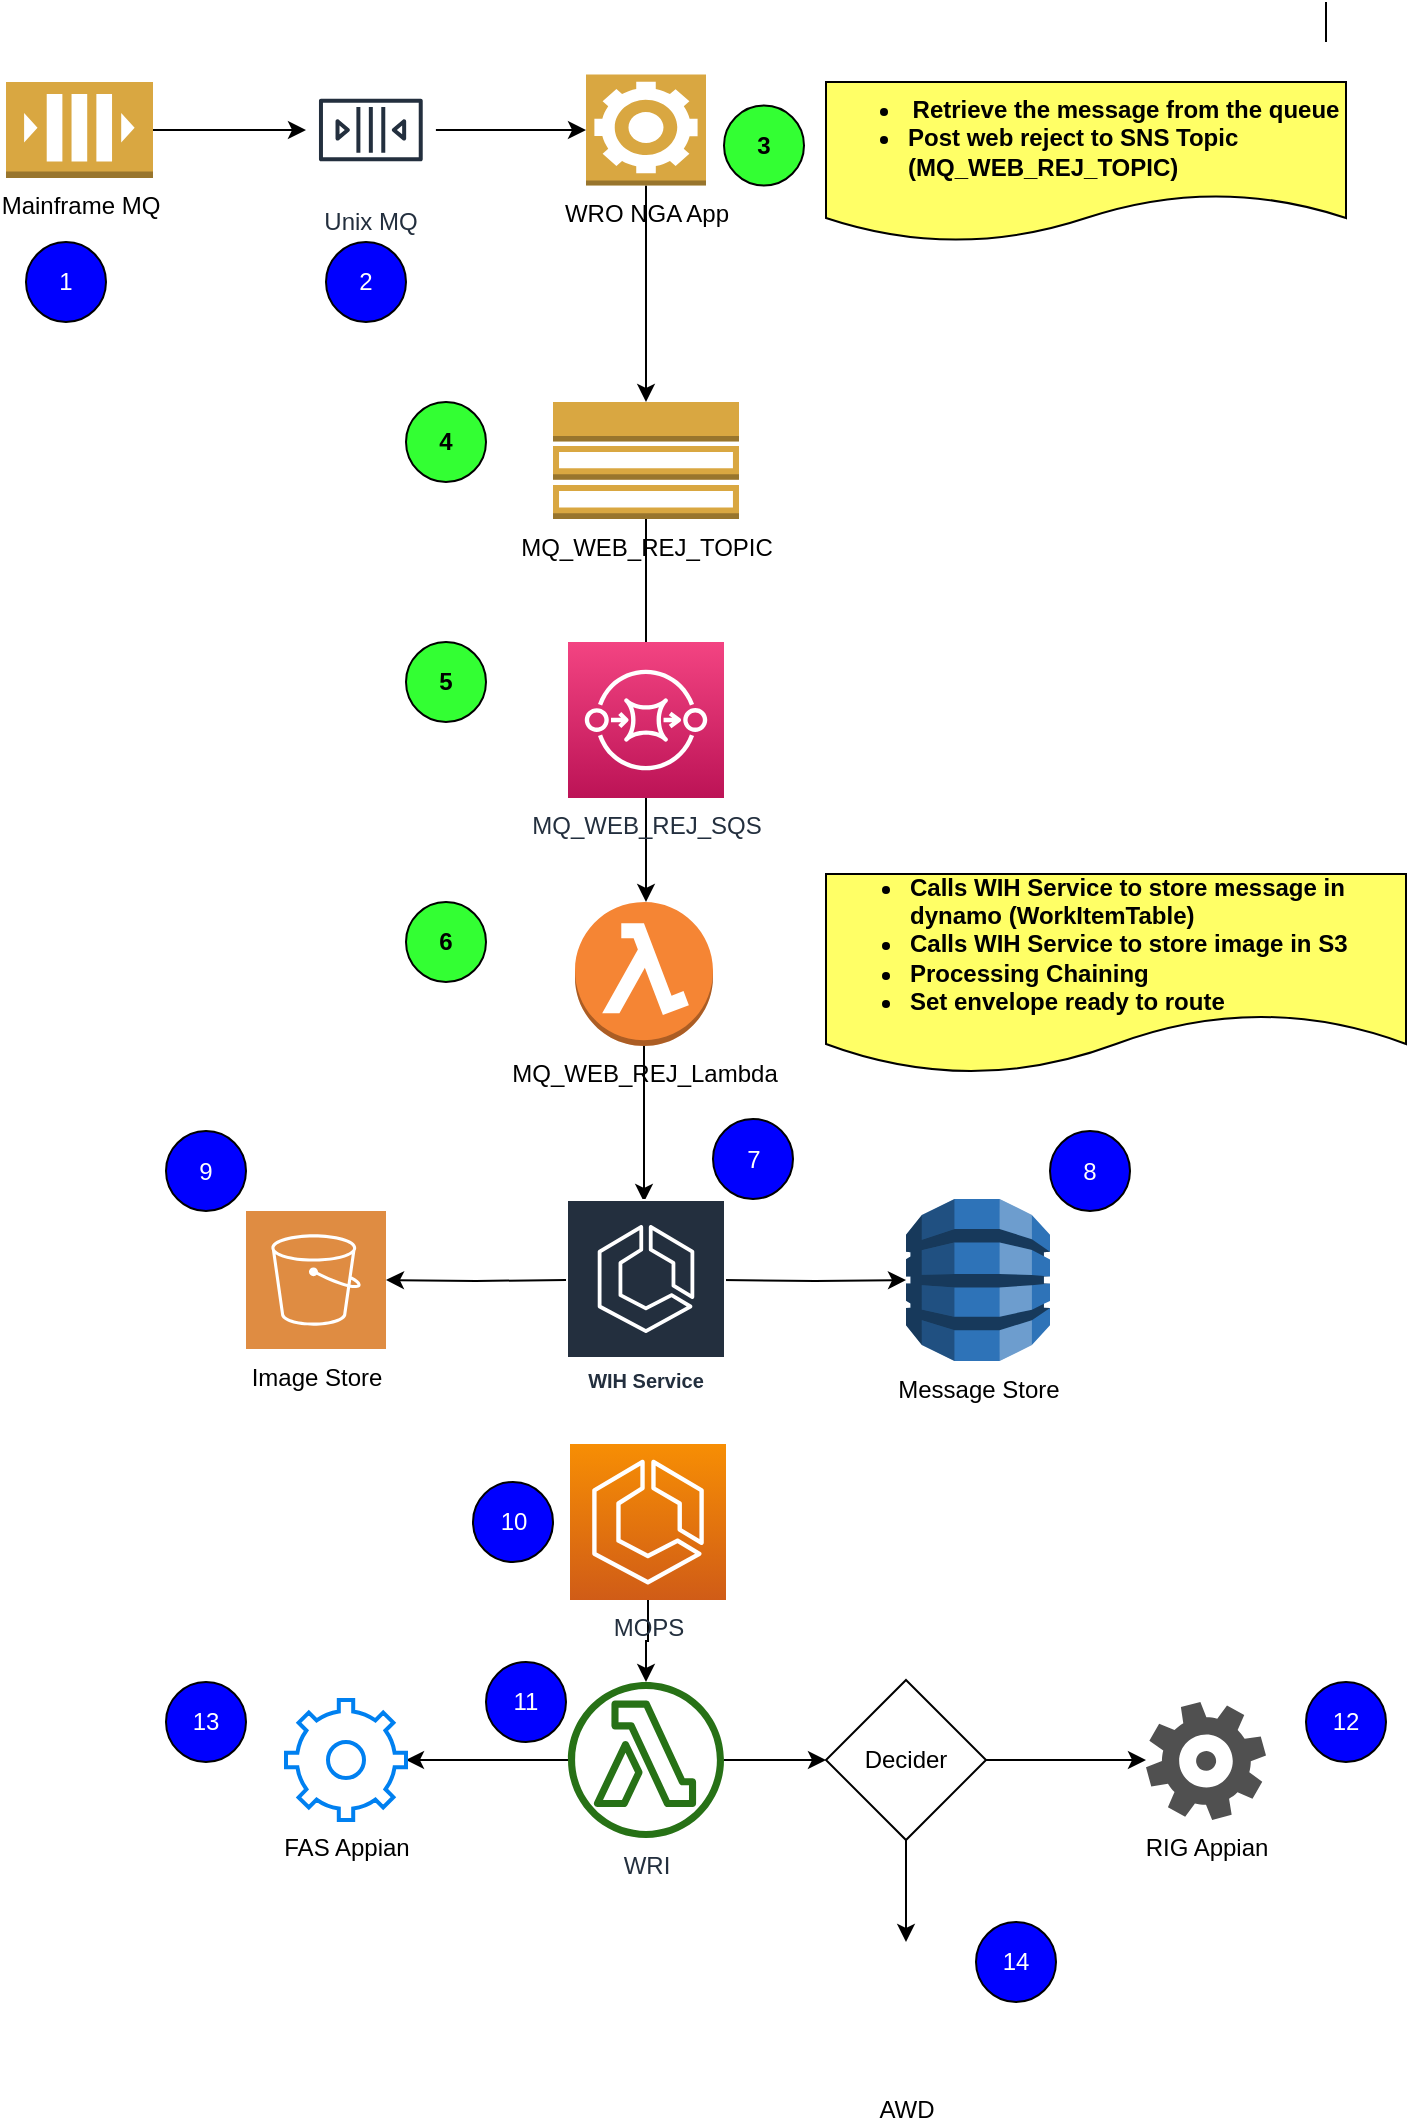 <mxfile version="14.9.6" type="github"><diagram id="URnHFl_GmNLpw5tfHqrt" name="Page-1"><mxGraphModel dx="1422" dy="794" grid="1" gridSize="10" guides="1" tooltips="1" connect="1" arrows="1" fold="1" page="1" pageScale="1" pageWidth="850" pageHeight="1100" math="0" shadow="0"><root><mxCell id="0"/><mxCell id="1" parent="0"/><mxCell id="-KteRIamTAUfvcSRPBfz-4" value="" style="edgeStyle=orthogonalEdgeStyle;rounded=0;orthogonalLoop=1;jettySize=auto;html=1;" edge="1" parent="1" source="-KteRIamTAUfvcSRPBfz-1" target="-KteRIamTAUfvcSRPBfz-2"><mxGeometry relative="1" as="geometry"><mxPoint x="140" y="104" as="targetPoint"/></mxGeometry></mxCell><mxCell id="-KteRIamTAUfvcSRPBfz-1" value="Mainframe MQ" style="outlineConnect=0;dashed=0;verticalLabelPosition=bottom;verticalAlign=top;align=center;html=1;shape=mxgraph.aws3.queue;fillColor=#D9A741;gradientColor=none;" vertex="1" parent="1"><mxGeometry x="40" y="80" width="73.5" height="48" as="geometry"/></mxCell><mxCell id="-KteRIamTAUfvcSRPBfz-8" value="" style="edgeStyle=orthogonalEdgeStyle;rounded=0;orthogonalLoop=1;jettySize=auto;html=1;" edge="1" parent="1" source="-KteRIamTAUfvcSRPBfz-2" target="-KteRIamTAUfvcSRPBfz-7"><mxGeometry relative="1" as="geometry"/></mxCell><mxCell id="-KteRIamTAUfvcSRPBfz-2" value="Unix MQ" style="outlineConnect=0;fontColor=#232F3E;gradientColor=none;strokeColor=#232F3E;fillColor=#ffffff;dashed=0;verticalLabelPosition=bottom;verticalAlign=top;align=center;html=1;fontSize=12;fontStyle=0;aspect=fixed;shape=mxgraph.aws4.resourceIcon;resIcon=mxgraph.aws4.queue;" vertex="1" parent="1"><mxGeometry x="190" y="72" width="64.85" height="64" as="geometry"/></mxCell><mxCell id="-KteRIamTAUfvcSRPBfz-14" value="" style="edgeStyle=orthogonalEdgeStyle;rounded=0;orthogonalLoop=1;jettySize=auto;html=1;" edge="1" parent="1" source="-KteRIamTAUfvcSRPBfz-7"><mxGeometry relative="1" as="geometry"><mxPoint x="360" y="240" as="targetPoint"/></mxGeometry></mxCell><mxCell id="-KteRIamTAUfvcSRPBfz-7" value="WRO NGA App" style="outlineConnect=0;dashed=0;verticalLabelPosition=bottom;verticalAlign=top;align=center;html=1;shape=mxgraph.aws3.worker;fillColor=#D9A741;gradientColor=none;" vertex="1" parent="1"><mxGeometry x="330" y="76.25" width="60" height="55.5" as="geometry"/></mxCell><mxCell id="-KteRIamTAUfvcSRPBfz-17" value="" style="edgeStyle=orthogonalEdgeStyle;rounded=0;orthogonalLoop=1;jettySize=auto;html=1;" edge="1" parent="1" source="-KteRIamTAUfvcSRPBfz-13"><mxGeometry relative="1" as="geometry"><mxPoint x="360" y="490" as="targetPoint"/></mxGeometry></mxCell><mxCell id="-KteRIamTAUfvcSRPBfz-13" value="MQ_WEB_REJ_TOPIC" style="outlineConnect=0;dashed=0;verticalLabelPosition=bottom;verticalAlign=top;align=center;html=1;shape=mxgraph.aws3.topic_2;fillColor=#D9A741;gradientColor=none;" vertex="1" parent="1"><mxGeometry x="313.5" y="240" width="93" height="58.5" as="geometry"/></mxCell><mxCell id="-KteRIamTAUfvcSRPBfz-51" value="" style="edgeStyle=orthogonalEdgeStyle;rounded=0;orthogonalLoop=1;jettySize=auto;html=1;" edge="1" parent="1" source="-KteRIamTAUfvcSRPBfz-18"><mxGeometry relative="1" as="geometry"><mxPoint x="359" y="640" as="targetPoint"/></mxGeometry></mxCell><mxCell id="-KteRIamTAUfvcSRPBfz-18" value="MQ_WEB_REJ_Lambda" style="outlineConnect=0;dashed=0;verticalLabelPosition=bottom;verticalAlign=top;align=center;html=1;shape=mxgraph.aws3.lambda_function;fillColor=#F58534;gradientColor=none;" vertex="1" parent="1"><mxGeometry x="324.5" y="490" width="69" height="72" as="geometry"/></mxCell><mxCell id="-KteRIamTAUfvcSRPBfz-19" value="MQ_WEB_REJ_SQS" style="points=[[0,0,0],[0.25,0,0],[0.5,0,0],[0.75,0,0],[1,0,0],[0,1,0],[0.25,1,0],[0.5,1,0],[0.75,1,0],[1,1,0],[0,0.25,0],[0,0.5,0],[0,0.75,0],[1,0.25,0],[1,0.5,0],[1,0.75,0]];outlineConnect=0;fontColor=#232F3E;gradientColor=#F34482;gradientDirection=north;fillColor=#BC1356;strokeColor=#ffffff;dashed=0;verticalLabelPosition=bottom;verticalAlign=top;align=center;html=1;fontSize=12;fontStyle=0;aspect=fixed;shape=mxgraph.aws4.resourceIcon;resIcon=mxgraph.aws4.sqs;" vertex="1" parent="1"><mxGeometry x="321" y="360" width="78" height="78" as="geometry"/></mxCell><mxCell id="-KteRIamTAUfvcSRPBfz-33" value="" style="endArrow=none;html=1;" edge="1" parent="1"><mxGeometry width="50" height="50" relative="1" as="geometry"><mxPoint x="700" y="40" as="sourcePoint"/><mxPoint x="700" y="40" as="targetPoint"/></mxGeometry></mxCell><mxCell id="-KteRIamTAUfvcSRPBfz-35" value="" style="endArrow=none;html=1;" edge="1" parent="1"><mxGeometry width="50" height="50" relative="1" as="geometry"><mxPoint x="700" y="60" as="sourcePoint"/><mxPoint x="700" y="40" as="targetPoint"/><Array as="points"/></mxGeometry></mxCell><mxCell id="-KteRIamTAUfvcSRPBfz-36" value="&lt;ul&gt;&lt;li&gt;&lt;span&gt;Retrieve the message from the queue&lt;/span&gt;&lt;/li&gt;&lt;li style=&quot;text-align: left&quot;&gt;&lt;span&gt;Post web reject to SNS Topic (MQ_WEB_REJ_TOPIC)&lt;/span&gt;&lt;/li&gt;&lt;/ul&gt;" style="shape=document;whiteSpace=wrap;html=1;boundedLbl=1;fontStyle=1;fillColor=#FFFF66;" vertex="1" parent="1"><mxGeometry x="450" y="80" width="260" height="80" as="geometry"/></mxCell><mxCell id="-KteRIamTAUfvcSRPBfz-40" value="Message Store" style="outlineConnect=0;dashed=0;verticalLabelPosition=bottom;verticalAlign=top;align=center;html=1;shape=mxgraph.aws3.dynamo_db;fillColor=#2E73B8;gradientColor=none;" vertex="1" parent="1"><mxGeometry x="490" y="638.5" width="72" height="81" as="geometry"/></mxCell><mxCell id="-KteRIamTAUfvcSRPBfz-41" value="Image Store" style="pointerEvents=1;shadow=0;dashed=0;html=1;strokeColor=none;fillColor=#DF8C42;labelPosition=center;verticalLabelPosition=bottom;verticalAlign=top;align=center;outlineConnect=0;shape=mxgraph.veeam2.aws_s3;" vertex="1" parent="1"><mxGeometry x="160" y="644.5" width="70" height="69" as="geometry"/></mxCell><mxCell id="-KteRIamTAUfvcSRPBfz-47" value="" style="edgeStyle=orthogonalEdgeStyle;rounded=0;orthogonalLoop=1;jettySize=auto;html=1;entryX=0;entryY=0.5;entryDx=0;entryDy=0;entryPerimeter=0;" edge="1" parent="1" target="-KteRIamTAUfvcSRPBfz-40"><mxGeometry relative="1" as="geometry"><mxPoint x="398" y="679" as="sourcePoint"/><mxPoint x="480" y="840" as="targetPoint"/></mxGeometry></mxCell><mxCell id="-KteRIamTAUfvcSRPBfz-49" value="" style="edgeStyle=orthogonalEdgeStyle;rounded=0;orthogonalLoop=1;jettySize=auto;html=1;" edge="1" parent="1" target="-KteRIamTAUfvcSRPBfz-41"><mxGeometry relative="1" as="geometry"><mxPoint x="320" y="679" as="sourcePoint"/></mxGeometry></mxCell><mxCell id="-KteRIamTAUfvcSRPBfz-50" value="&lt;ul&gt;&lt;li&gt;Calls WIH Service to store message in dynamo (WorkItemTable)&lt;/li&gt;&lt;li&gt;Calls WIH Service to store image in S3&lt;/li&gt;&lt;li&gt;Processing Chaining&lt;/li&gt;&lt;li&gt;Set envelope ready to route&lt;/li&gt;&lt;/ul&gt;" style="shape=document;whiteSpace=wrap;html=1;boundedLbl=1;align=left;fillColor=#FFFF66;fontStyle=1" vertex="1" parent="1"><mxGeometry x="450" y="476" width="290" height="100" as="geometry"/></mxCell><mxCell id="-KteRIamTAUfvcSRPBfz-59" value="" style="edgeStyle=orthogonalEdgeStyle;rounded=0;orthogonalLoop=1;jettySize=auto;html=1;" edge="1" parent="1" source="-KteRIamTAUfvcSRPBfz-53" target="-KteRIamTAUfvcSRPBfz-55"><mxGeometry relative="1" as="geometry"/></mxCell><mxCell id="-KteRIamTAUfvcSRPBfz-63" value="" style="edgeStyle=orthogonalEdgeStyle;rounded=0;orthogonalLoop=1;jettySize=auto;html=1;" edge="1" parent="1" source="-KteRIamTAUfvcSRPBfz-53" target="-KteRIamTAUfvcSRPBfz-62"><mxGeometry relative="1" as="geometry"/></mxCell><mxCell id="-KteRIamTAUfvcSRPBfz-53" value="WRI" style="outlineConnect=0;fontColor=#232F3E;gradientColor=none;fillColor=#277116;strokeColor=none;dashed=0;verticalLabelPosition=bottom;verticalAlign=top;align=center;html=1;fontSize=12;fontStyle=0;aspect=fixed;pointerEvents=1;shape=mxgraph.aws4.lambda_function;" vertex="1" parent="1"><mxGeometry x="321" y="880" width="78" height="78" as="geometry"/></mxCell><mxCell id="-KteRIamTAUfvcSRPBfz-55" value="FAS Appian" style="html=1;verticalLabelPosition=bottom;align=center;labelBackgroundColor=#ffffff;verticalAlign=top;strokeWidth=2;strokeColor=#0080F0;shadow=0;dashed=0;shape=mxgraph.ios7.icons.settings;" vertex="1" parent="1"><mxGeometry x="180" y="889" width="60" height="60" as="geometry"/></mxCell><mxCell id="-KteRIamTAUfvcSRPBfz-56" value="RIG Appian" style="pointerEvents=1;shadow=0;dashed=0;html=1;strokeColor=none;fillColor=#505050;labelPosition=center;verticalLabelPosition=bottom;verticalAlign=top;outlineConnect=0;align=center;shape=mxgraph.office.concepts.settings_office_365;" vertex="1" parent="1"><mxGeometry x="610" y="890" width="60" height="59" as="geometry"/></mxCell><mxCell id="-KteRIamTAUfvcSRPBfz-57" value="AWD" style="shape=image;html=1;verticalAlign=top;verticalLabelPosition=bottom;labelBackgroundColor=#ffffff;imageAspect=0;aspect=fixed;image=https://cdn0.iconfinder.com/data/icons/form-widget/128/form-widget-Process-Workflow-128.png" vertex="1" parent="1"><mxGeometry x="455" y="1010" width="70" height="70" as="geometry"/></mxCell><mxCell id="-KteRIamTAUfvcSRPBfz-61" value="WIH Service" style="outlineConnect=0;fontColor=#232F3E;gradientColor=none;strokeColor=#ffffff;fillColor=#232F3E;dashed=0;verticalLabelPosition=middle;verticalAlign=bottom;align=center;html=1;whiteSpace=wrap;fontSize=10;fontStyle=1;spacing=3;shape=mxgraph.aws4.productIcon;prIcon=mxgraph.aws4.ecs;" vertex="1" parent="1"><mxGeometry x="320" y="638.5" width="80" height="100" as="geometry"/></mxCell><mxCell id="-KteRIamTAUfvcSRPBfz-65" value="" style="edgeStyle=orthogonalEdgeStyle;rounded=0;orthogonalLoop=1;jettySize=auto;html=1;" edge="1" parent="1" source="-KteRIamTAUfvcSRPBfz-62"><mxGeometry relative="1" as="geometry"><mxPoint x="610" y="919" as="targetPoint"/></mxGeometry></mxCell><mxCell id="-KteRIamTAUfvcSRPBfz-67" value="" style="edgeStyle=orthogonalEdgeStyle;rounded=0;orthogonalLoop=1;jettySize=auto;html=1;" edge="1" parent="1" source="-KteRIamTAUfvcSRPBfz-62"><mxGeometry relative="1" as="geometry"><mxPoint x="490" y="1010" as="targetPoint"/></mxGeometry></mxCell><mxCell id="-KteRIamTAUfvcSRPBfz-62" value="Decider" style="rhombus;whiteSpace=wrap;html=1;" vertex="1" parent="1"><mxGeometry x="450" y="879" width="80" height="80" as="geometry"/></mxCell><mxCell id="-KteRIamTAUfvcSRPBfz-68" value="1" style="ellipse;whiteSpace=wrap;html=1;aspect=fixed;fillColor=#0000FF;fontColor=#FFFFFF;" vertex="1" parent="1"><mxGeometry x="50" y="160" width="40" height="40" as="geometry"/></mxCell><mxCell id="-KteRIamTAUfvcSRPBfz-70" value="2" style="ellipse;whiteSpace=wrap;html=1;aspect=fixed;fontColor=#FFFFFF;fillColor=#0000FF;" vertex="1" parent="1"><mxGeometry x="200" y="160" width="40" height="40" as="geometry"/></mxCell><mxCell id="-KteRIamTAUfvcSRPBfz-71" value="3" style="ellipse;whiteSpace=wrap;html=1;aspect=fixed;fillColor=#33FF33;fontStyle=1" vertex="1" parent="1"><mxGeometry x="399" y="91.75" width="40" height="40" as="geometry"/></mxCell><mxCell id="-KteRIamTAUfvcSRPBfz-72" value="4" style="ellipse;whiteSpace=wrap;html=1;aspect=fixed;fontStyle=1;fillColor=#33FF33;" vertex="1" parent="1"><mxGeometry x="240" y="240" width="40" height="40" as="geometry"/></mxCell><mxCell id="-KteRIamTAUfvcSRPBfz-73" value="5" style="ellipse;whiteSpace=wrap;html=1;aspect=fixed;fillColor=#33FF33;fontStyle=1" vertex="1" parent="1"><mxGeometry x="240" y="360" width="40" height="40" as="geometry"/></mxCell><mxCell id="-KteRIamTAUfvcSRPBfz-74" value="6" style="ellipse;whiteSpace=wrap;html=1;aspect=fixed;fillColor=#33FF33;fontStyle=1" vertex="1" parent="1"><mxGeometry x="240" y="490" width="40" height="40" as="geometry"/></mxCell><mxCell id="-KteRIamTAUfvcSRPBfz-75" value="7" style="ellipse;whiteSpace=wrap;html=1;aspect=fixed;fontColor=#FFFFFF;fillColor=#0000FF;" vertex="1" parent="1"><mxGeometry x="393.5" y="598.5" width="40" height="40" as="geometry"/></mxCell><mxCell id="-KteRIamTAUfvcSRPBfz-76" value="8" style="ellipse;whiteSpace=wrap;html=1;aspect=fixed;fillColor=#0000FF;fontColor=#FFFFFF;" vertex="1" parent="1"><mxGeometry x="562" y="604.5" width="40" height="40" as="geometry"/></mxCell><mxCell id="-KteRIamTAUfvcSRPBfz-77" value="9" style="ellipse;whiteSpace=wrap;html=1;aspect=fixed;fillColor=#0000FF;fontColor=#FFFFFF;" vertex="1" parent="1"><mxGeometry x="120" y="604.5" width="40" height="40" as="geometry"/></mxCell><mxCell id="-KteRIamTAUfvcSRPBfz-78" value="10" style="ellipse;whiteSpace=wrap;html=1;aspect=fixed;fillColor=#0000FF;fontColor=#FFFFFF;" vertex="1" parent="1"><mxGeometry x="273.5" y="780" width="40" height="40" as="geometry"/></mxCell><mxCell id="-KteRIamTAUfvcSRPBfz-79" value="11" style="ellipse;whiteSpace=wrap;html=1;aspect=fixed;fontColor=#FFFFFF;fillColor=#0000FF;" vertex="1" parent="1"><mxGeometry x="280" y="870" width="40" height="40" as="geometry"/></mxCell><mxCell id="-KteRIamTAUfvcSRPBfz-80" value="13" style="ellipse;whiteSpace=wrap;html=1;aspect=fixed;fontColor=#FFFFFF;fillColor=#0000FF;" vertex="1" parent="1"><mxGeometry x="120" y="880" width="40" height="40" as="geometry"/></mxCell><mxCell id="-KteRIamTAUfvcSRPBfz-81" value="12" style="ellipse;whiteSpace=wrap;html=1;aspect=fixed;fillColor=#0000FF;fontColor=#FFFFFF;" vertex="1" parent="1"><mxGeometry x="690" y="880" width="40" height="40" as="geometry"/></mxCell><mxCell id="-KteRIamTAUfvcSRPBfz-82" value="14" style="ellipse;whiteSpace=wrap;html=1;aspect=fixed;fillColor=#0000FF;fontColor=#FFFFFF;" vertex="1" parent="1"><mxGeometry x="525" y="1000" width="40" height="40" as="geometry"/></mxCell><mxCell id="-KteRIamTAUfvcSRPBfz-84" value="" style="edgeStyle=orthogonalEdgeStyle;rounded=0;orthogonalLoop=1;jettySize=auto;html=1;fontColor=#FFFFFF;" edge="1" parent="1" source="-KteRIamTAUfvcSRPBfz-83" target="-KteRIamTAUfvcSRPBfz-53"><mxGeometry relative="1" as="geometry"/></mxCell><mxCell id="-KteRIamTAUfvcSRPBfz-83" value="MOPS" style="points=[[0,0,0],[0.25,0,0],[0.5,0,0],[0.75,0,0],[1,0,0],[0,1,0],[0.25,1,0],[0.5,1,0],[0.75,1,0],[1,1,0],[0,0.25,0],[0,0.5,0],[0,0.75,0],[1,0.25,0],[1,0.5,0],[1,0.75,0]];outlineConnect=0;fontColor=#232F3E;gradientColor=#F78E04;gradientDirection=north;fillColor=#D05C17;strokeColor=#ffffff;dashed=0;verticalLabelPosition=bottom;verticalAlign=top;align=center;html=1;fontSize=12;fontStyle=0;aspect=fixed;shape=mxgraph.aws4.resourceIcon;resIcon=mxgraph.aws4.ecs;" vertex="1" parent="1"><mxGeometry x="322" y="761" width="78" height="78" as="geometry"/></mxCell></root></mxGraphModel></diagram></mxfile>